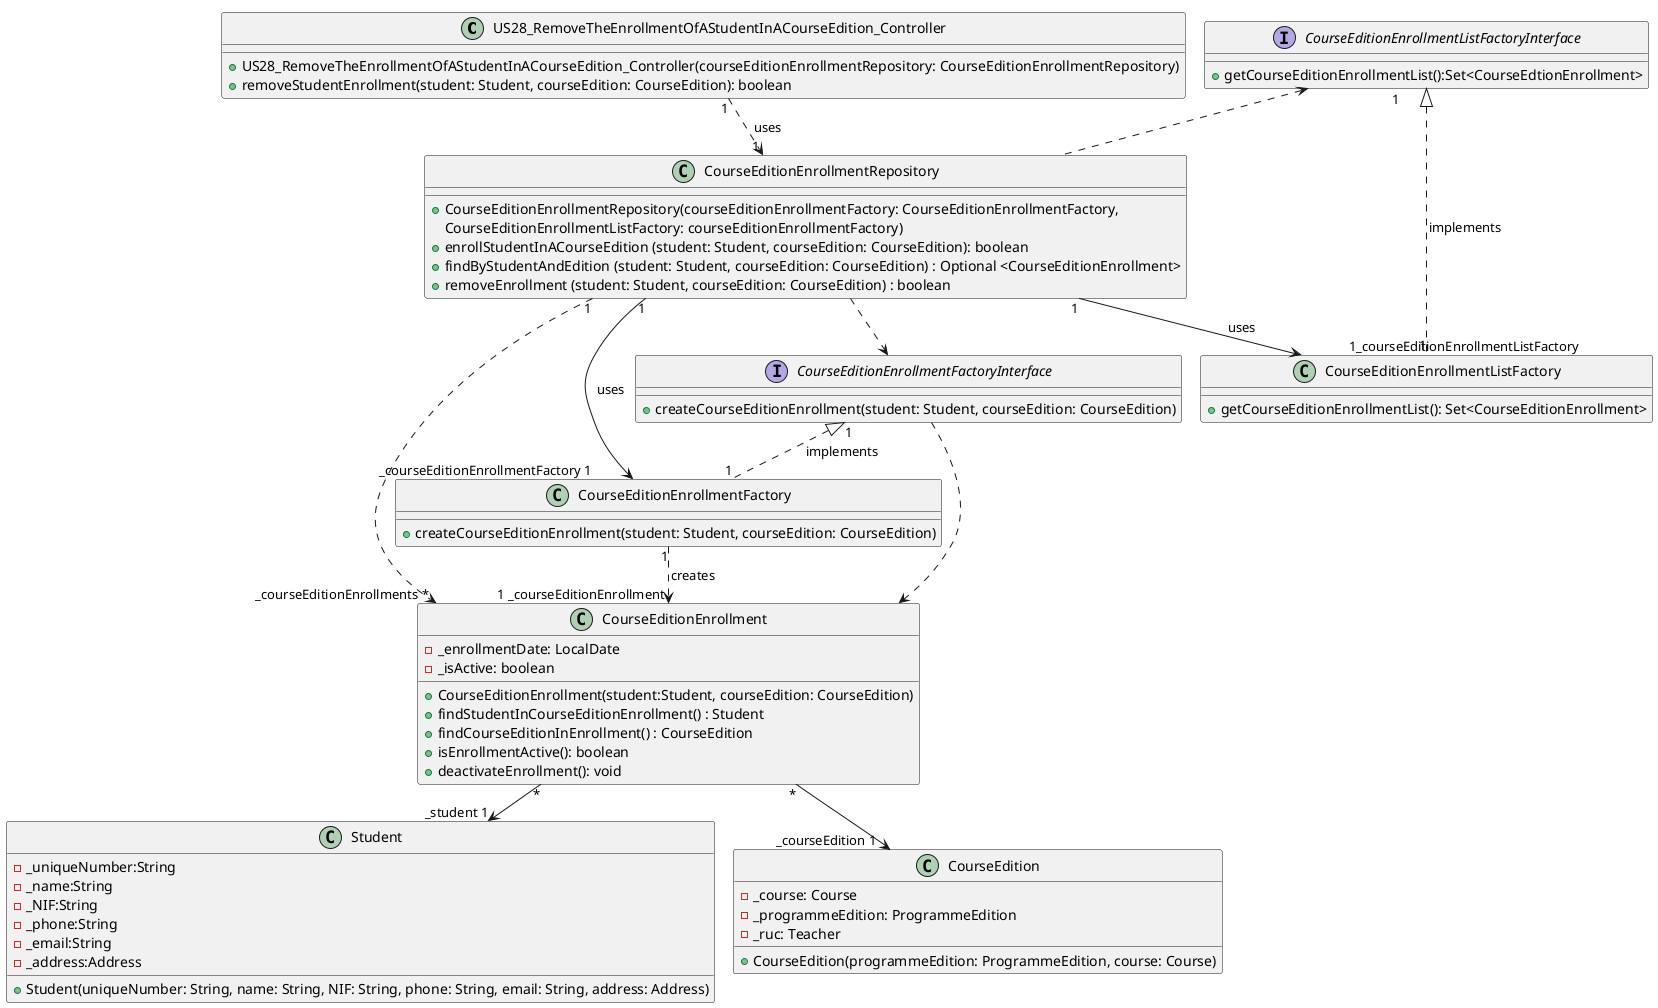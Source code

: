 @startuml
!pragma layout smetana

class US28_RemoveTheEnrollmentOfAStudentInACourseEdition_Controller {
    +US28_RemoveTheEnrollmentOfAStudentInACourseEdition_Controller(courseEditionEnrollmentRepository: CourseEditionEnrollmentRepository)
    +removeStudentEnrollment(student: Student, courseEdition: CourseEdition): boolean
}

class CourseEditionEnrollment {
    -_enrollmentDate: LocalDate
    -_isActive: boolean
    +CourseEditionEnrollment(student:Student, courseEdition: CourseEdition)
    +findStudentInCourseEditionEnrollment() : Student
    +findCourseEditionInEnrollment() : CourseEdition
    +isEnrollmentActive(): boolean
    +deactivateEnrollment(): void
}

class CourseEditionEnrollmentRepository {
    +CourseEditionEnrollmentRepository(courseEditionEnrollmentFactory: CourseEditionEnrollmentFactory,
    CourseEditionEnrollmentListFactory: courseEditionEnrollmentFactory)
    +enrollStudentInACourseEdition (student: Student, courseEdition: CourseEdition): boolean
    +findByStudentAndEdition (student: Student, courseEdition: CourseEdition) : Optional <CourseEditionEnrollment>
    +removeEnrollment (student: Student, courseEdition: CourseEdition) : boolean
}

class Student {
    -_uniqueNumber:String
    -_name:String
    -_NIF:String
    -_phone:String
    -_email:String
    -_address:Address
    +Student(uniqueNumber: String, name: String, NIF: String, phone: String, email: String, address: Address)
}

class CourseEdition {
    -_course: Course
    -_programmeEdition: ProgrammeEdition
    -_ruc: Teacher
    +CourseEdition(programmeEdition: ProgrammeEdition, course: Course)
}

class CourseEditionEnrollmentFactory {
    +createCourseEditionEnrollment(student: Student, courseEdition: CourseEdition)
}

class CourseEditionEnrollmentListFactory{
+getCourseEditionEnrollmentList(): Set<CourseEditionEnrollment>
}

interface CourseEditionEnrollmentFactoryInterface{
    +createCourseEditionEnrollment(student: Student, courseEdition: CourseEdition)
}
interface CourseEditionEnrollmentListFactoryInterface{
+getCourseEditionEnrollmentList():Set<CourseEdtionEnrollment>
}


CourseEditionEnrollment "*" --> "_student 1" Student
CourseEditionEnrollment "*" --> "_courseEdition 1    " CourseEdition
CourseEditionEnrollmentRepository"1"..> "    _courseEditionEnrollments *  "CourseEditionEnrollment
CourseEditionEnrollmentFactory "1" ..> "    1 _courseEditionEnrollment "CourseEditionEnrollment : creates
CourseEditionEnrollmentRepository "1"--> "_courseEditionEnrollmentFactory 1            " CourseEditionEnrollmentFactory : uses
US28_RemoveTheEnrollmentOfAStudentInACourseEdition_Controller "1" ..> "1 " CourseEditionEnrollmentRepository : uses
CourseEditionEnrollmentFactoryInterface "1        " <|.. "1" CourseEditionEnrollmentFactory : implements
CourseEditionEnrollmentRepository "1" --> "              1_courseEditionEnrollmentListFactory" CourseEditionEnrollmentListFactory : uses
CourseEditionEnrollmentListFactoryInterface "1        " <|.. "1" CourseEditionEnrollmentListFactory : implements
CourseEditionEnrollmentRepository ..> CourseEditionEnrollmentFactoryInterface
CourseEditionEnrollmentFactoryInterface ..> CourseEditionEnrollment
CourseEditionEnrollmentRepository .u.> CourseEditionEnrollmentListFactoryInterface

@enduml
